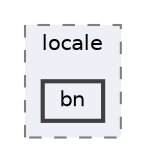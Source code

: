digraph "C:/Users/LukeMabie/documents/Development/Password_Saver_Using_Django-master/venv/Lib/site-packages/django/conf/locale/bn"
{
 // LATEX_PDF_SIZE
  bgcolor="transparent";
  edge [fontname=Helvetica,fontsize=10,labelfontname=Helvetica,labelfontsize=10];
  node [fontname=Helvetica,fontsize=10,shape=box,height=0.2,width=0.4];
  compound=true
  subgraph clusterdir_6ae4708f427b9ff73e5313b131df1071 {
    graph [ bgcolor="#edf0f7", pencolor="grey50", label="locale", fontname=Helvetica,fontsize=10 style="filled,dashed", URL="dir_6ae4708f427b9ff73e5313b131df1071.html",tooltip=""]
  dir_f494493a20ef0214f3d6eeb849f086b4 [label="bn", fillcolor="#edf0f7", color="grey25", style="filled,bold", URL="dir_f494493a20ef0214f3d6eeb849f086b4.html",tooltip=""];
  }
}
